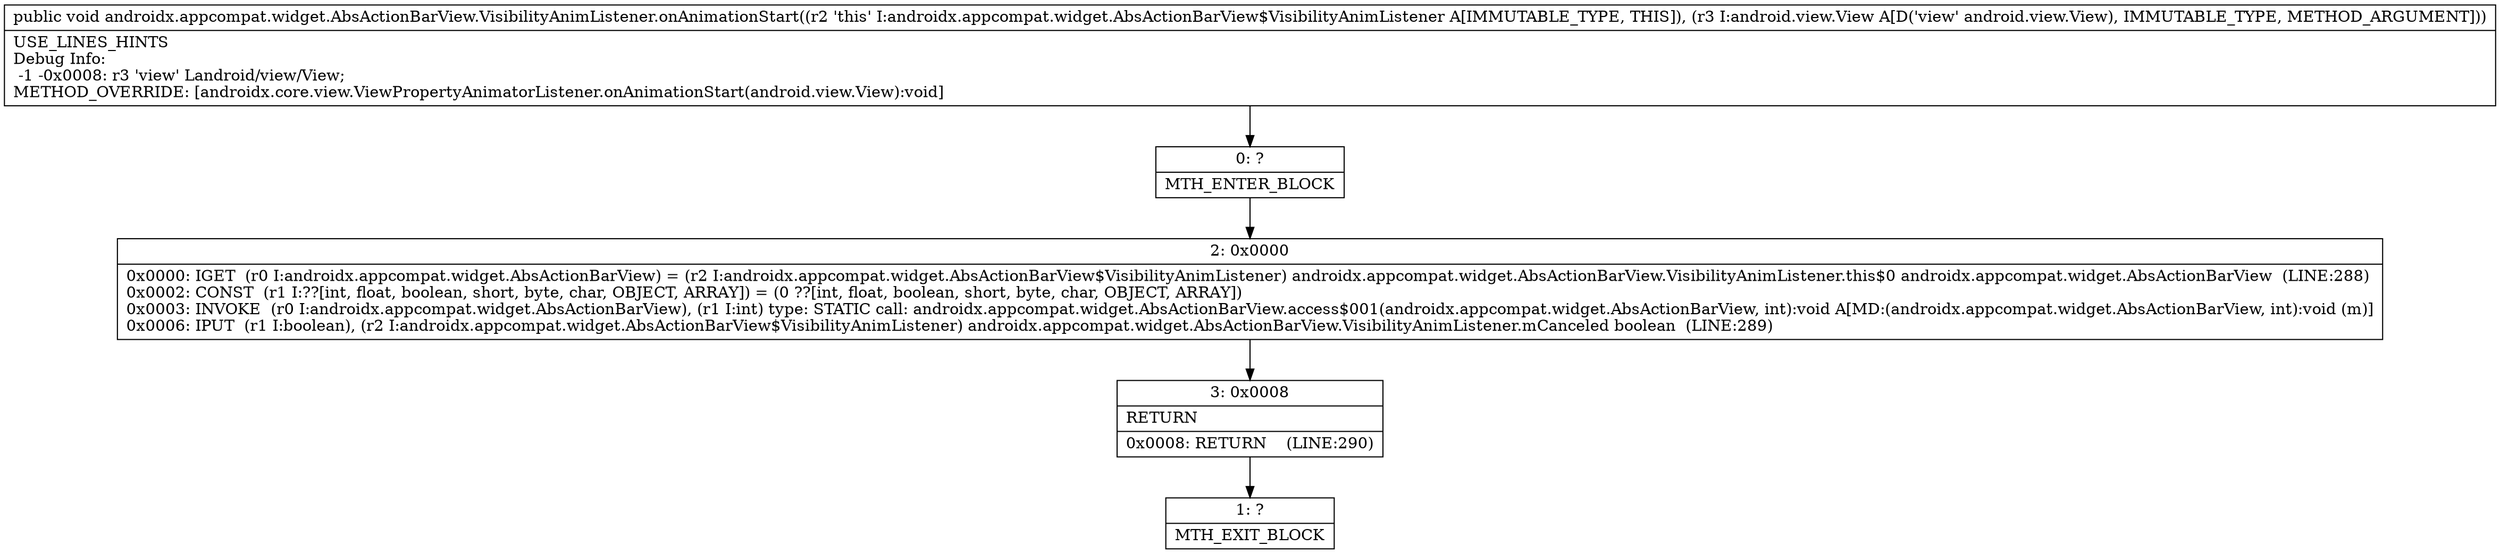 digraph "CFG forandroidx.appcompat.widget.AbsActionBarView.VisibilityAnimListener.onAnimationStart(Landroid\/view\/View;)V" {
Node_0 [shape=record,label="{0\:\ ?|MTH_ENTER_BLOCK\l}"];
Node_2 [shape=record,label="{2\:\ 0x0000|0x0000: IGET  (r0 I:androidx.appcompat.widget.AbsActionBarView) = (r2 I:androidx.appcompat.widget.AbsActionBarView$VisibilityAnimListener) androidx.appcompat.widget.AbsActionBarView.VisibilityAnimListener.this$0 androidx.appcompat.widget.AbsActionBarView  (LINE:288)\l0x0002: CONST  (r1 I:??[int, float, boolean, short, byte, char, OBJECT, ARRAY]) = (0 ??[int, float, boolean, short, byte, char, OBJECT, ARRAY]) \l0x0003: INVOKE  (r0 I:androidx.appcompat.widget.AbsActionBarView), (r1 I:int) type: STATIC call: androidx.appcompat.widget.AbsActionBarView.access$001(androidx.appcompat.widget.AbsActionBarView, int):void A[MD:(androidx.appcompat.widget.AbsActionBarView, int):void (m)]\l0x0006: IPUT  (r1 I:boolean), (r2 I:androidx.appcompat.widget.AbsActionBarView$VisibilityAnimListener) androidx.appcompat.widget.AbsActionBarView.VisibilityAnimListener.mCanceled boolean  (LINE:289)\l}"];
Node_3 [shape=record,label="{3\:\ 0x0008|RETURN\l|0x0008: RETURN    (LINE:290)\l}"];
Node_1 [shape=record,label="{1\:\ ?|MTH_EXIT_BLOCK\l}"];
MethodNode[shape=record,label="{public void androidx.appcompat.widget.AbsActionBarView.VisibilityAnimListener.onAnimationStart((r2 'this' I:androidx.appcompat.widget.AbsActionBarView$VisibilityAnimListener A[IMMUTABLE_TYPE, THIS]), (r3 I:android.view.View A[D('view' android.view.View), IMMUTABLE_TYPE, METHOD_ARGUMENT]))  | USE_LINES_HINTS\lDebug Info:\l  \-1 \-0x0008: r3 'view' Landroid\/view\/View;\lMETHOD_OVERRIDE: [androidx.core.view.ViewPropertyAnimatorListener.onAnimationStart(android.view.View):void]\l}"];
MethodNode -> Node_0;Node_0 -> Node_2;
Node_2 -> Node_3;
Node_3 -> Node_1;
}

